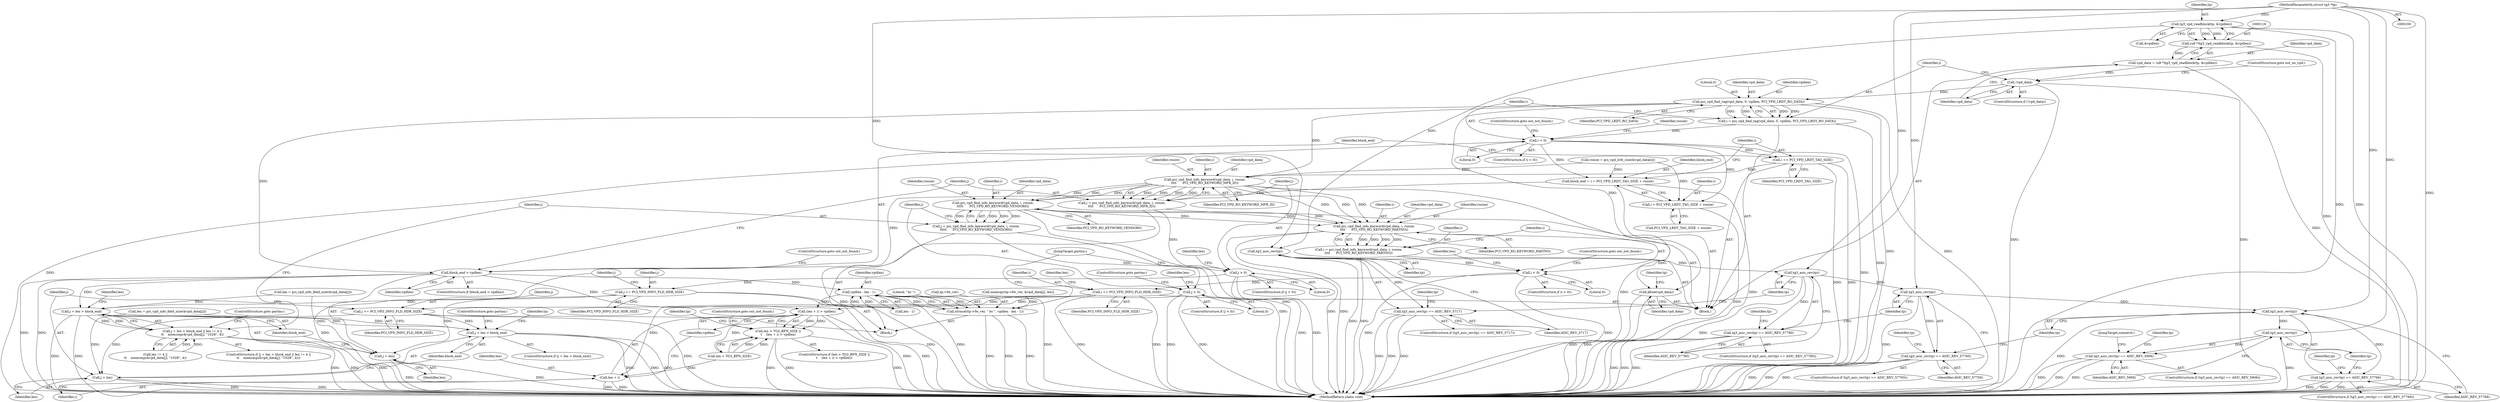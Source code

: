 digraph "0_linux_715230a44310a8cf66fbfb5a46f9a62a9b2de424@API" {
"1000117" [label="(Call,tg3_vpd_readblock(tp, &vpdlen))"];
"1000101" [label="(MethodParameterIn,struct tg3 *tp)"];
"1000115" [label="(Call,(u8 *)tg3_vpd_readblock(tp, &vpdlen))"];
"1000113" [label="(Call,vpd_data = (u8 *)tg3_vpd_readblock(tp, &vpdlen))"];
"1000122" [label="(Call,!vpd_data)"];
"1000127" [label="(Call,pci_vpd_find_tag(vpd_data, 0, vpdlen, PCI_VPD_LRDT_RO_DATA))"];
"1000125" [label="(Call,i = pci_vpd_find_tag(vpd_data, 0, vpdlen, PCI_VPD_LRDT_RO_DATA))"];
"1000133" [label="(Call,i < 0)"];
"1000144" [label="(Call,block_end = i + PCI_VPD_LRDT_TAG_SIZE + rosize)"];
"1000155" [label="(Call,block_end > vpdlen)"];
"1000183" [label="(Call,j + len > block_end)"];
"1000182" [label="(Call,j + len > block_end || len != 4 ||\n\t\t    memcmp(&vpd_data[j], \"1028\", 4))"];
"1000223" [label="(Call,j + len > block_end)"];
"1000243" [label="(Call,vpdlen - len - 1)"];
"1000238" [label="(Call,strncat(tp->fw_ver, \" bc \", vpdlen - len - 1))"];
"1000276" [label="(Call,(len + i) > vpdlen)"];
"1000272" [label="(Call,len > TG3_BPN_SIZE ||\n\t    (len + i) > vpdlen)"];
"1000146" [label="(Call,i + PCI_VPD_LRDT_TAG_SIZE + rosize)"];
"1000151" [label="(Call,i += PCI_VPD_LRDT_TAG_SIZE)"];
"1000161" [label="(Call,pci_vpd_find_info_keyword(vpd_data, i, rosize,\n\t\t\t\t      PCI_VPD_RO_KEYWORD_MFR_ID))"];
"1000159" [label="(Call,j = pci_vpd_find_info_keyword(vpd_data, i, rosize,\n\t\t\t\t      PCI_VPD_RO_KEYWORD_MFR_ID))"];
"1000167" [label="(Call,j > 0)"];
"1000178" [label="(Call,j += PCI_VPD_INFO_FLD_HDR_SIZE)"];
"1000184" [label="(Call,j + len)"];
"1000202" [label="(Call,pci_vpd_find_info_keyword(vpd_data, i, rosize,\n\t\t\t\t\t      PCI_VPD_RO_KEYWORD_VENDOR0))"];
"1000200" [label="(Call,j = pci_vpd_find_info_keyword(vpd_data, i, rosize,\n\t\t\t\t\t      PCI_VPD_RO_KEYWORD_VENDOR0))"];
"1000208" [label="(Call,j < 0)"];
"1000219" [label="(Call,j += PCI_VPD_INFO_FLD_HDR_SIZE)"];
"1000224" [label="(Call,j + len)"];
"1000251" [label="(Call,pci_vpd_find_info_keyword(vpd_data, i, rosize,\n\t\t\t\t      PCI_VPD_RO_KEYWORD_PARTNO))"];
"1000249" [label="(Call,i = pci_vpd_find_info_keyword(vpd_data, i, rosize,\n\t\t\t\t      PCI_VPD_RO_KEYWORD_PARTNO))"];
"1000257" [label="(Call,i < 0)"];
"1000268" [label="(Call,i += PCI_VPD_INFO_FLD_HDR_SIZE)"];
"1000277" [label="(Call,len + i)"];
"1000292" [label="(Call,kfree(vpd_data))"];
"1000304" [label="(Call,tg3_asic_rev(tp))"];
"1000303" [label="(Call,tg3_asic_rev(tp) == ASIC_REV_5717)"];
"1000348" [label="(Call,tg3_asic_rev(tp))"];
"1000347" [label="(Call,tg3_asic_rev(tp) == ASIC_REV_57780)"];
"1000412" [label="(Call,tg3_asic_rev(tp))"];
"1000411" [label="(Call,tg3_asic_rev(tp) == ASIC_REV_57765)"];
"1000504" [label="(Call,tg3_asic_rev(tp))"];
"1000503" [label="(Call,tg3_asic_rev(tp) == ASIC_REV_57766)"];
"1000568" [label="(Call,tg3_asic_rev(tp))"];
"1000567" [label="(Call,tg3_asic_rev(tp) == ASIC_REV_5906)"];
"1000166" [label="(ControlStructure,if (j > 0))"];
"1000219" [label="(Call,j += PCI_VPD_INFO_FLD_HDR_SIZE)"];
"1000293" [label="(Identifier,vpd_data)"];
"1000121" [label="(ControlStructure,if (!vpd_data))"];
"1000272" [label="(Call,len > TG3_BPN_SIZE ||\n\t    (len + i) > vpdlen)"];
"1000203" [label="(Identifier,vpd_data)"];
"1000248" [label="(JumpTarget,partno:)"];
"1000162" [label="(Identifier,vpd_data)"];
"1000221" [label="(Identifier,PCI_VPD_INFO_FLD_HDR_SIZE)"];
"1000242" [label="(Literal,\" bc \")"];
"1000130" [label="(Identifier,vpdlen)"];
"1000168" [label="(Identifier,j)"];
"1000127" [label="(Call,pci_vpd_find_tag(vpd_data, 0, vpdlen, PCI_VPD_LRDT_RO_DATA))"];
"1000304" [label="(Call,tg3_asic_rev(tp))"];
"1000262" [label="(Identifier,len)"];
"1000113" [label="(Call,vpd_data = (u8 *)tg3_vpd_readblock(tp, &vpdlen))"];
"1000126" [label="(Identifier,i)"];
"1000356" [label="(Identifier,tp)"];
"1000115" [label="(Call,(u8 *)tg3_vpd_readblock(tp, &vpdlen))"];
"1000135" [label="(Literal,0)"];
"1000169" [label="(Literal,0)"];
"1000170" [label="(Block,)"];
"1000277" [label="(Call,len + i)"];
"1000313" [label="(Identifier,tp)"];
"1000118" [label="(Identifier,tp)"];
"1000238" [label="(Call,strncat(tp->fw_ver, \" bc \", vpdlen - len - 1))"];
"1000209" [label="(Identifier,j)"];
"1000165" [label="(Identifier,PCI_VPD_RO_KEYWORD_MFR_ID)"];
"1000132" [label="(ControlStructure,if (i < 0))"];
"1000252" [label="(Identifier,vpd_data)"];
"1000178" [label="(Call,j += PCI_VPD_INFO_FLD_HDR_SIZE)"];
"1000167" [label="(Call,j > 0)"];
"1000164" [label="(Identifier,rosize)"];
"1000180" [label="(Identifier,PCI_VPD_INFO_FLD_HDR_SIZE)"];
"1000410" [label="(ControlStructure,if (tg3_asic_rev(tp) == ASIC_REV_57765))"];
"1000134" [label="(Identifier,i)"];
"1000260" [label="(ControlStructure,goto out_not_found;)"];
"1000414" [label="(Identifier,ASIC_REV_57765)"];
"1000226" [label="(Identifier,len)"];
"1000284" [label="(Identifier,tp)"];
"1000123" [label="(Identifier,vpd_data)"];
"1000268" [label="(Call,i += PCI_VPD_INFO_FLD_HDR_SIZE)"];
"1000187" [label="(Identifier,block_end)"];
"1000212" [label="(Call,len = pci_vpd_info_field_size(&vpd_data[j]))"];
"1000346" [label="(ControlStructure,if (tg3_asic_rev(tp) == ASIC_REV_57780))"];
"1000146" [label="(Call,i + PCI_VPD_LRDT_TAG_SIZE + rosize)"];
"1000251" [label="(Call,pci_vpd_find_info_keyword(vpd_data, i, rosize,\n\t\t\t\t      PCI_VPD_RO_KEYWORD_PARTNO))"];
"1000161" [label="(Call,pci_vpd_find_info_keyword(vpd_data, i, rosize,\n\t\t\t\t      PCI_VPD_RO_KEYWORD_MFR_ID))"];
"1000208" [label="(Call,j < 0)"];
"1000124" [label="(ControlStructure,goto out_no_vpd;)"];
"1000259" [label="(Literal,0)"];
"1000412" [label="(Call,tg3_asic_rev(tp))"];
"1000244" [label="(Identifier,vpdlen)"];
"1000220" [label="(Identifier,j)"];
"1000249" [label="(Call,i = pci_vpd_find_info_keyword(vpd_data, i, rosize,\n\t\t\t\t      PCI_VPD_RO_KEYWORD_PARTNO))"];
"1000148" [label="(Call,PCI_VPD_LRDT_TAG_SIZE + rosize)"];
"1000155" [label="(Call,block_end > vpdlen)"];
"1000504" [label="(Call,tg3_asic_rev(tp))"];
"1000171" [label="(Call,len = pci_vpd_info_field_size(&vpd_data[j]))"];
"1000172" [label="(Identifier,len)"];
"1000158" [label="(ControlStructure,goto out_not_found;)"];
"1000279" [label="(Identifier,i)"];
"1000349" [label="(Identifier,tp)"];
"1000207" [label="(ControlStructure,if (j < 0))"];
"1000348" [label="(Call,tg3_asic_rev(tp))"];
"1000182" [label="(Call,j + len > block_end || len != 4 ||\n\t\t    memcmp(&vpd_data[j], \"1028\", 4))"];
"1000183" [label="(Call,j + len > block_end)"];
"1000200" [label="(Call,j = pci_vpd_find_info_keyword(vpd_data, i, rosize,\n\t\t\t\t\t      PCI_VPD_RO_KEYWORD_VENDOR0))"];
"1000585" [label="(MethodReturn,static void)"];
"1000114" [label="(Identifier,vpd_data)"];
"1000184" [label="(Call,j + len)"];
"1000257" [label="(Call,i < 0)"];
"1000205" [label="(Identifier,rosize)"];
"1000256" [label="(ControlStructure,if (i < 0))"];
"1000245" [label="(Call,len - 1)"];
"1000136" [label="(ControlStructure,goto out_not_found;)"];
"1000224" [label="(Call,j + len)"];
"1000131" [label="(Identifier,PCI_VPD_LRDT_RO_DATA)"];
"1000292" [label="(Call,kfree(vpd_data))"];
"1000157" [label="(Identifier,vpdlen)"];
"1000186" [label="(Identifier,len)"];
"1000302" [label="(ControlStructure,if (tg3_asic_rev(tp) == ASIC_REV_5717))"];
"1000297" [label="(Identifier,tp)"];
"1000156" [label="(Identifier,block_end)"];
"1000411" [label="(Call,tg3_asic_rev(tp) == ASIC_REV_57765)"];
"1000154" [label="(ControlStructure,if (block_end > vpdlen))"];
"1000206" [label="(Identifier,PCI_VPD_RO_KEYWORD_VENDOR0)"];
"1000210" [label="(Literal,0)"];
"1000239" [label="(Call,tp->fw_ver)"];
"1000278" [label="(Identifier,len)"];
"1000137" [label="(Call,rosize = pci_vpd_lrdt_size(&vpd_data[i]))"];
"1000181" [label="(ControlStructure,if (j + len > block_end || len != 4 ||\n\t\t    memcmp(&vpd_data[j], \"1028\", 4)))"];
"1000190" [label="(Identifier,len)"];
"1000305" [label="(Identifier,tp)"];
"1000258" [label="(Identifier,i)"];
"1000574" [label="(Identifier,tp)"];
"1000153" [label="(Identifier,PCI_VPD_LRDT_TAG_SIZE)"];
"1000151" [label="(Call,i += PCI_VPD_LRDT_TAG_SIZE)"];
"1000276" [label="(Call,(len + i) > vpdlen)"];
"1000228" [label="(ControlStructure,goto partno;)"];
"1000179" [label="(Identifier,j)"];
"1000506" [label="(Identifier,ASIC_REV_57766)"];
"1000270" [label="(Identifier,PCI_VPD_INFO_FLD_HDR_SIZE)"];
"1000271" [label="(ControlStructure,if (len > TG3_BPN_SIZE ||\n\t    (len + i) > vpdlen))"];
"1000227" [label="(Identifier,block_end)"];
"1000160" [label="(Identifier,j)"];
"1000201" [label="(Identifier,j)"];
"1000101" [label="(MethodParameterIn,struct tg3 *tp)"];
"1000243" [label="(Call,vpdlen - len - 1)"];
"1000119" [label="(Call,&vpdlen)"];
"1000199" [label="(ControlStructure,goto partno;)"];
"1000273" [label="(Call,len > TG3_BPN_SIZE)"];
"1000566" [label="(ControlStructure,if (tg3_asic_rev(tp) == ASIC_REV_5906))"];
"1000503" [label="(Call,tg3_asic_rev(tp) == ASIC_REV_57766)"];
"1000204" [label="(Identifier,i)"];
"1000231" [label="(Identifier,tp)"];
"1000502" [label="(ControlStructure,if (tg3_asic_rev(tp) == ASIC_REV_57766))"];
"1000223" [label="(Call,j + len > block_end)"];
"1000225" [label="(Identifier,j)"];
"1000185" [label="(Identifier,j)"];
"1000147" [label="(Identifier,i)"];
"1000129" [label="(Literal,0)"];
"1000145" [label="(Identifier,block_end)"];
"1000188" [label="(Call,len != 4 ||\n\t\t    memcmp(&vpd_data[j], \"1028\", 4))"];
"1000222" [label="(ControlStructure,if (j + len > block_end))"];
"1000568" [label="(Call,tg3_asic_rev(tp))"];
"1000117" [label="(Call,tg3_vpd_readblock(tp, &vpdlen))"];
"1000420" [label="(Identifier,tp)"];
"1000280" [label="(Identifier,vpdlen)"];
"1000505" [label="(Identifier,tp)"];
"1000306" [label="(Identifier,ASIC_REV_5717)"];
"1000211" [label="(ControlStructure,goto partno;)"];
"1000125" [label="(Call,i = pci_vpd_find_tag(vpd_data, 0, vpdlen, PCI_VPD_LRDT_RO_DATA))"];
"1000347" [label="(Call,tg3_asic_rev(tp) == ASIC_REV_57780)"];
"1000413" [label="(Identifier,tp)"];
"1000122" [label="(Call,!vpd_data)"];
"1000144" [label="(Call,block_end = i + PCI_VPD_LRDT_TAG_SIZE + rosize)"];
"1000202" [label="(Call,pci_vpd_find_info_keyword(vpd_data, i, rosize,\n\t\t\t\t\t      PCI_VPD_RO_KEYWORD_VENDOR0))"];
"1000163" [label="(Identifier,i)"];
"1000229" [label="(Call,memcpy(tp->fw_ver, &vpd_data[j], len))"];
"1000213" [label="(Identifier,len)"];
"1000579" [label="(JumpTarget,nomatch:)"];
"1000254" [label="(Identifier,rosize)"];
"1000128" [label="(Identifier,vpd_data)"];
"1000253" [label="(Identifier,i)"];
"1000303" [label="(Call,tg3_asic_rev(tp) == ASIC_REV_5717)"];
"1000567" [label="(Call,tg3_asic_rev(tp) == ASIC_REV_5906)"];
"1000255" [label="(Identifier,PCI_VPD_RO_KEYWORD_PARTNO)"];
"1000159" [label="(Call,j = pci_vpd_find_info_keyword(vpd_data, i, rosize,\n\t\t\t\t      PCI_VPD_RO_KEYWORD_MFR_ID))"];
"1000269" [label="(Identifier,i)"];
"1000350" [label="(Identifier,ASIC_REV_57780)"];
"1000274" [label="(Identifier,len)"];
"1000570" [label="(Identifier,ASIC_REV_5906)"];
"1000133" [label="(Call,i < 0)"];
"1000250" [label="(Identifier,i)"];
"1000281" [label="(ControlStructure,goto out_not_found;)"];
"1000512" [label="(Identifier,tp)"];
"1000152" [label="(Identifier,i)"];
"1000102" [label="(Block,)"];
"1000569" [label="(Identifier,tp)"];
"1000138" [label="(Identifier,rosize)"];
"1000117" -> "1000115"  [label="AST: "];
"1000117" -> "1000119"  [label="CFG: "];
"1000118" -> "1000117"  [label="AST: "];
"1000119" -> "1000117"  [label="AST: "];
"1000115" -> "1000117"  [label="CFG: "];
"1000117" -> "1000585"  [label="DDG: "];
"1000117" -> "1000585"  [label="DDG: "];
"1000117" -> "1000115"  [label="DDG: "];
"1000117" -> "1000115"  [label="DDG: "];
"1000101" -> "1000117"  [label="DDG: "];
"1000117" -> "1000304"  [label="DDG: "];
"1000101" -> "1000100"  [label="AST: "];
"1000101" -> "1000585"  [label="DDG: "];
"1000101" -> "1000304"  [label="DDG: "];
"1000101" -> "1000348"  [label="DDG: "];
"1000101" -> "1000412"  [label="DDG: "];
"1000101" -> "1000504"  [label="DDG: "];
"1000101" -> "1000568"  [label="DDG: "];
"1000115" -> "1000113"  [label="AST: "];
"1000116" -> "1000115"  [label="AST: "];
"1000113" -> "1000115"  [label="CFG: "];
"1000115" -> "1000585"  [label="DDG: "];
"1000115" -> "1000113"  [label="DDG: "];
"1000113" -> "1000102"  [label="AST: "];
"1000114" -> "1000113"  [label="AST: "];
"1000123" -> "1000113"  [label="CFG: "];
"1000113" -> "1000585"  [label="DDG: "];
"1000113" -> "1000122"  [label="DDG: "];
"1000122" -> "1000121"  [label="AST: "];
"1000122" -> "1000123"  [label="CFG: "];
"1000123" -> "1000122"  [label="AST: "];
"1000124" -> "1000122"  [label="CFG: "];
"1000126" -> "1000122"  [label="CFG: "];
"1000122" -> "1000585"  [label="DDG: "];
"1000122" -> "1000585"  [label="DDG: "];
"1000122" -> "1000127"  [label="DDG: "];
"1000127" -> "1000125"  [label="AST: "];
"1000127" -> "1000131"  [label="CFG: "];
"1000128" -> "1000127"  [label="AST: "];
"1000129" -> "1000127"  [label="AST: "];
"1000130" -> "1000127"  [label="AST: "];
"1000131" -> "1000127"  [label="AST: "];
"1000125" -> "1000127"  [label="CFG: "];
"1000127" -> "1000585"  [label="DDG: "];
"1000127" -> "1000585"  [label="DDG: "];
"1000127" -> "1000125"  [label="DDG: "];
"1000127" -> "1000125"  [label="DDG: "];
"1000127" -> "1000125"  [label="DDG: "];
"1000127" -> "1000125"  [label="DDG: "];
"1000127" -> "1000155"  [label="DDG: "];
"1000127" -> "1000161"  [label="DDG: "];
"1000127" -> "1000292"  [label="DDG: "];
"1000125" -> "1000102"  [label="AST: "];
"1000126" -> "1000125"  [label="AST: "];
"1000134" -> "1000125"  [label="CFG: "];
"1000125" -> "1000585"  [label="DDG: "];
"1000125" -> "1000133"  [label="DDG: "];
"1000133" -> "1000132"  [label="AST: "];
"1000133" -> "1000135"  [label="CFG: "];
"1000134" -> "1000133"  [label="AST: "];
"1000135" -> "1000133"  [label="AST: "];
"1000136" -> "1000133"  [label="CFG: "];
"1000138" -> "1000133"  [label="CFG: "];
"1000133" -> "1000585"  [label="DDG: "];
"1000133" -> "1000585"  [label="DDG: "];
"1000133" -> "1000144"  [label="DDG: "];
"1000133" -> "1000146"  [label="DDG: "];
"1000133" -> "1000151"  [label="DDG: "];
"1000144" -> "1000102"  [label="AST: "];
"1000144" -> "1000146"  [label="CFG: "];
"1000145" -> "1000144"  [label="AST: "];
"1000146" -> "1000144"  [label="AST: "];
"1000152" -> "1000144"  [label="CFG: "];
"1000144" -> "1000585"  [label="DDG: "];
"1000137" -> "1000144"  [label="DDG: "];
"1000144" -> "1000155"  [label="DDG: "];
"1000155" -> "1000154"  [label="AST: "];
"1000155" -> "1000157"  [label="CFG: "];
"1000156" -> "1000155"  [label="AST: "];
"1000157" -> "1000155"  [label="AST: "];
"1000158" -> "1000155"  [label="CFG: "];
"1000160" -> "1000155"  [label="CFG: "];
"1000155" -> "1000585"  [label="DDG: "];
"1000155" -> "1000585"  [label="DDG: "];
"1000155" -> "1000585"  [label="DDG: "];
"1000155" -> "1000183"  [label="DDG: "];
"1000155" -> "1000243"  [label="DDG: "];
"1000155" -> "1000276"  [label="DDG: "];
"1000183" -> "1000182"  [label="AST: "];
"1000183" -> "1000187"  [label="CFG: "];
"1000184" -> "1000183"  [label="AST: "];
"1000187" -> "1000183"  [label="AST: "];
"1000190" -> "1000183"  [label="CFG: "];
"1000182" -> "1000183"  [label="CFG: "];
"1000183" -> "1000585"  [label="DDG: "];
"1000183" -> "1000585"  [label="DDG: "];
"1000183" -> "1000182"  [label="DDG: "];
"1000183" -> "1000182"  [label="DDG: "];
"1000178" -> "1000183"  [label="DDG: "];
"1000171" -> "1000183"  [label="DDG: "];
"1000183" -> "1000223"  [label="DDG: "];
"1000182" -> "1000181"  [label="AST: "];
"1000182" -> "1000188"  [label="CFG: "];
"1000188" -> "1000182"  [label="AST: "];
"1000199" -> "1000182"  [label="CFG: "];
"1000201" -> "1000182"  [label="CFG: "];
"1000182" -> "1000585"  [label="DDG: "];
"1000182" -> "1000585"  [label="DDG: "];
"1000182" -> "1000585"  [label="DDG: "];
"1000188" -> "1000182"  [label="DDG: "];
"1000188" -> "1000182"  [label="DDG: "];
"1000223" -> "1000222"  [label="AST: "];
"1000223" -> "1000227"  [label="CFG: "];
"1000224" -> "1000223"  [label="AST: "];
"1000227" -> "1000223"  [label="AST: "];
"1000228" -> "1000223"  [label="CFG: "];
"1000231" -> "1000223"  [label="CFG: "];
"1000223" -> "1000585"  [label="DDG: "];
"1000223" -> "1000585"  [label="DDG: "];
"1000223" -> "1000585"  [label="DDG: "];
"1000219" -> "1000223"  [label="DDG: "];
"1000212" -> "1000223"  [label="DDG: "];
"1000243" -> "1000238"  [label="AST: "];
"1000243" -> "1000245"  [label="CFG: "];
"1000244" -> "1000243"  [label="AST: "];
"1000245" -> "1000243"  [label="AST: "];
"1000238" -> "1000243"  [label="CFG: "];
"1000243" -> "1000585"  [label="DDG: "];
"1000243" -> "1000585"  [label="DDG: "];
"1000243" -> "1000238"  [label="DDG: "];
"1000243" -> "1000238"  [label="DDG: "];
"1000245" -> "1000243"  [label="DDG: "];
"1000245" -> "1000243"  [label="DDG: "];
"1000243" -> "1000276"  [label="DDG: "];
"1000238" -> "1000170"  [label="AST: "];
"1000239" -> "1000238"  [label="AST: "];
"1000242" -> "1000238"  [label="AST: "];
"1000248" -> "1000238"  [label="CFG: "];
"1000238" -> "1000585"  [label="DDG: "];
"1000238" -> "1000585"  [label="DDG: "];
"1000238" -> "1000585"  [label="DDG: "];
"1000229" -> "1000238"  [label="DDG: "];
"1000276" -> "1000272"  [label="AST: "];
"1000276" -> "1000280"  [label="CFG: "];
"1000277" -> "1000276"  [label="AST: "];
"1000280" -> "1000276"  [label="AST: "];
"1000272" -> "1000276"  [label="CFG: "];
"1000276" -> "1000585"  [label="DDG: "];
"1000276" -> "1000585"  [label="DDG: "];
"1000276" -> "1000272"  [label="DDG: "];
"1000276" -> "1000272"  [label="DDG: "];
"1000273" -> "1000276"  [label="DDG: "];
"1000268" -> "1000276"  [label="DDG: "];
"1000272" -> "1000271"  [label="AST: "];
"1000272" -> "1000273"  [label="CFG: "];
"1000273" -> "1000272"  [label="AST: "];
"1000281" -> "1000272"  [label="CFG: "];
"1000284" -> "1000272"  [label="CFG: "];
"1000272" -> "1000585"  [label="DDG: "];
"1000272" -> "1000585"  [label="DDG: "];
"1000272" -> "1000585"  [label="DDG: "];
"1000273" -> "1000272"  [label="DDG: "];
"1000273" -> "1000272"  [label="DDG: "];
"1000146" -> "1000148"  [label="CFG: "];
"1000147" -> "1000146"  [label="AST: "];
"1000148" -> "1000146"  [label="AST: "];
"1000146" -> "1000585"  [label="DDG: "];
"1000137" -> "1000146"  [label="DDG: "];
"1000151" -> "1000102"  [label="AST: "];
"1000151" -> "1000153"  [label="CFG: "];
"1000152" -> "1000151"  [label="AST: "];
"1000153" -> "1000151"  [label="AST: "];
"1000156" -> "1000151"  [label="CFG: "];
"1000151" -> "1000585"  [label="DDG: "];
"1000151" -> "1000585"  [label="DDG: "];
"1000151" -> "1000161"  [label="DDG: "];
"1000161" -> "1000159"  [label="AST: "];
"1000161" -> "1000165"  [label="CFG: "];
"1000162" -> "1000161"  [label="AST: "];
"1000163" -> "1000161"  [label="AST: "];
"1000164" -> "1000161"  [label="AST: "];
"1000165" -> "1000161"  [label="AST: "];
"1000159" -> "1000161"  [label="CFG: "];
"1000161" -> "1000585"  [label="DDG: "];
"1000161" -> "1000159"  [label="DDG: "];
"1000161" -> "1000159"  [label="DDG: "];
"1000161" -> "1000159"  [label="DDG: "];
"1000161" -> "1000159"  [label="DDG: "];
"1000137" -> "1000161"  [label="DDG: "];
"1000161" -> "1000202"  [label="DDG: "];
"1000161" -> "1000202"  [label="DDG: "];
"1000161" -> "1000202"  [label="DDG: "];
"1000161" -> "1000251"  [label="DDG: "];
"1000161" -> "1000251"  [label="DDG: "];
"1000161" -> "1000251"  [label="DDG: "];
"1000159" -> "1000102"  [label="AST: "];
"1000160" -> "1000159"  [label="AST: "];
"1000168" -> "1000159"  [label="CFG: "];
"1000159" -> "1000585"  [label="DDG: "];
"1000159" -> "1000167"  [label="DDG: "];
"1000167" -> "1000166"  [label="AST: "];
"1000167" -> "1000169"  [label="CFG: "];
"1000168" -> "1000167"  [label="AST: "];
"1000169" -> "1000167"  [label="AST: "];
"1000172" -> "1000167"  [label="CFG: "];
"1000248" -> "1000167"  [label="CFG: "];
"1000167" -> "1000585"  [label="DDG: "];
"1000167" -> "1000585"  [label="DDG: "];
"1000167" -> "1000178"  [label="DDG: "];
"1000178" -> "1000170"  [label="AST: "];
"1000178" -> "1000180"  [label="CFG: "];
"1000179" -> "1000178"  [label="AST: "];
"1000180" -> "1000178"  [label="AST: "];
"1000185" -> "1000178"  [label="CFG: "];
"1000178" -> "1000585"  [label="DDG: "];
"1000178" -> "1000184"  [label="DDG: "];
"1000184" -> "1000186"  [label="CFG: "];
"1000185" -> "1000184"  [label="AST: "];
"1000186" -> "1000184"  [label="AST: "];
"1000187" -> "1000184"  [label="CFG: "];
"1000184" -> "1000585"  [label="DDG: "];
"1000184" -> "1000585"  [label="DDG: "];
"1000171" -> "1000184"  [label="DDG: "];
"1000202" -> "1000200"  [label="AST: "];
"1000202" -> "1000206"  [label="CFG: "];
"1000203" -> "1000202"  [label="AST: "];
"1000204" -> "1000202"  [label="AST: "];
"1000205" -> "1000202"  [label="AST: "];
"1000206" -> "1000202"  [label="AST: "];
"1000200" -> "1000202"  [label="CFG: "];
"1000202" -> "1000585"  [label="DDG: "];
"1000202" -> "1000200"  [label="DDG: "];
"1000202" -> "1000200"  [label="DDG: "];
"1000202" -> "1000200"  [label="DDG: "];
"1000202" -> "1000200"  [label="DDG: "];
"1000202" -> "1000251"  [label="DDG: "];
"1000202" -> "1000251"  [label="DDG: "];
"1000202" -> "1000251"  [label="DDG: "];
"1000200" -> "1000170"  [label="AST: "];
"1000201" -> "1000200"  [label="AST: "];
"1000209" -> "1000200"  [label="CFG: "];
"1000200" -> "1000585"  [label="DDG: "];
"1000200" -> "1000208"  [label="DDG: "];
"1000208" -> "1000207"  [label="AST: "];
"1000208" -> "1000210"  [label="CFG: "];
"1000209" -> "1000208"  [label="AST: "];
"1000210" -> "1000208"  [label="AST: "];
"1000211" -> "1000208"  [label="CFG: "];
"1000213" -> "1000208"  [label="CFG: "];
"1000208" -> "1000585"  [label="DDG: "];
"1000208" -> "1000585"  [label="DDG: "];
"1000208" -> "1000219"  [label="DDG: "];
"1000219" -> "1000170"  [label="AST: "];
"1000219" -> "1000221"  [label="CFG: "];
"1000220" -> "1000219"  [label="AST: "];
"1000221" -> "1000219"  [label="AST: "];
"1000225" -> "1000219"  [label="CFG: "];
"1000219" -> "1000585"  [label="DDG: "];
"1000219" -> "1000224"  [label="DDG: "];
"1000224" -> "1000226"  [label="CFG: "];
"1000225" -> "1000224"  [label="AST: "];
"1000226" -> "1000224"  [label="AST: "];
"1000227" -> "1000224"  [label="CFG: "];
"1000224" -> "1000585"  [label="DDG: "];
"1000224" -> "1000585"  [label="DDG: "];
"1000212" -> "1000224"  [label="DDG: "];
"1000251" -> "1000249"  [label="AST: "];
"1000251" -> "1000255"  [label="CFG: "];
"1000252" -> "1000251"  [label="AST: "];
"1000253" -> "1000251"  [label="AST: "];
"1000254" -> "1000251"  [label="AST: "];
"1000255" -> "1000251"  [label="AST: "];
"1000249" -> "1000251"  [label="CFG: "];
"1000251" -> "1000585"  [label="DDG: "];
"1000251" -> "1000585"  [label="DDG: "];
"1000251" -> "1000249"  [label="DDG: "];
"1000251" -> "1000249"  [label="DDG: "];
"1000251" -> "1000249"  [label="DDG: "];
"1000251" -> "1000249"  [label="DDG: "];
"1000251" -> "1000292"  [label="DDG: "];
"1000249" -> "1000102"  [label="AST: "];
"1000250" -> "1000249"  [label="AST: "];
"1000258" -> "1000249"  [label="CFG: "];
"1000249" -> "1000585"  [label="DDG: "];
"1000249" -> "1000257"  [label="DDG: "];
"1000257" -> "1000256"  [label="AST: "];
"1000257" -> "1000259"  [label="CFG: "];
"1000258" -> "1000257"  [label="AST: "];
"1000259" -> "1000257"  [label="AST: "];
"1000260" -> "1000257"  [label="CFG: "];
"1000262" -> "1000257"  [label="CFG: "];
"1000257" -> "1000585"  [label="DDG: "];
"1000257" -> "1000585"  [label="DDG: "];
"1000257" -> "1000268"  [label="DDG: "];
"1000268" -> "1000102"  [label="AST: "];
"1000268" -> "1000270"  [label="CFG: "];
"1000269" -> "1000268"  [label="AST: "];
"1000270" -> "1000268"  [label="AST: "];
"1000274" -> "1000268"  [label="CFG: "];
"1000268" -> "1000585"  [label="DDG: "];
"1000268" -> "1000585"  [label="DDG: "];
"1000268" -> "1000277"  [label="DDG: "];
"1000277" -> "1000279"  [label="CFG: "];
"1000278" -> "1000277"  [label="AST: "];
"1000279" -> "1000277"  [label="AST: "];
"1000280" -> "1000277"  [label="CFG: "];
"1000277" -> "1000585"  [label="DDG: "];
"1000277" -> "1000585"  [label="DDG: "];
"1000273" -> "1000277"  [label="DDG: "];
"1000292" -> "1000102"  [label="AST: "];
"1000292" -> "1000293"  [label="CFG: "];
"1000293" -> "1000292"  [label="AST: "];
"1000297" -> "1000292"  [label="CFG: "];
"1000292" -> "1000585"  [label="DDG: "];
"1000292" -> "1000585"  [label="DDG: "];
"1000304" -> "1000303"  [label="AST: "];
"1000304" -> "1000305"  [label="CFG: "];
"1000305" -> "1000304"  [label="AST: "];
"1000306" -> "1000304"  [label="CFG: "];
"1000304" -> "1000585"  [label="DDG: "];
"1000304" -> "1000303"  [label="DDG: "];
"1000304" -> "1000348"  [label="DDG: "];
"1000303" -> "1000302"  [label="AST: "];
"1000303" -> "1000306"  [label="CFG: "];
"1000306" -> "1000303"  [label="AST: "];
"1000313" -> "1000303"  [label="CFG: "];
"1000349" -> "1000303"  [label="CFG: "];
"1000303" -> "1000585"  [label="DDG: "];
"1000303" -> "1000585"  [label="DDG: "];
"1000303" -> "1000585"  [label="DDG: "];
"1000348" -> "1000347"  [label="AST: "];
"1000348" -> "1000349"  [label="CFG: "];
"1000349" -> "1000348"  [label="AST: "];
"1000350" -> "1000348"  [label="CFG: "];
"1000348" -> "1000585"  [label="DDG: "];
"1000348" -> "1000347"  [label="DDG: "];
"1000348" -> "1000412"  [label="DDG: "];
"1000347" -> "1000346"  [label="AST: "];
"1000347" -> "1000350"  [label="CFG: "];
"1000350" -> "1000347"  [label="AST: "];
"1000356" -> "1000347"  [label="CFG: "];
"1000413" -> "1000347"  [label="CFG: "];
"1000347" -> "1000585"  [label="DDG: "];
"1000347" -> "1000585"  [label="DDG: "];
"1000347" -> "1000585"  [label="DDG: "];
"1000412" -> "1000411"  [label="AST: "];
"1000412" -> "1000413"  [label="CFG: "];
"1000413" -> "1000412"  [label="AST: "];
"1000414" -> "1000412"  [label="CFG: "];
"1000412" -> "1000585"  [label="DDG: "];
"1000412" -> "1000411"  [label="DDG: "];
"1000412" -> "1000504"  [label="DDG: "];
"1000411" -> "1000410"  [label="AST: "];
"1000411" -> "1000414"  [label="CFG: "];
"1000414" -> "1000411"  [label="AST: "];
"1000420" -> "1000411"  [label="CFG: "];
"1000505" -> "1000411"  [label="CFG: "];
"1000411" -> "1000585"  [label="DDG: "];
"1000411" -> "1000585"  [label="DDG: "];
"1000411" -> "1000585"  [label="DDG: "];
"1000504" -> "1000503"  [label="AST: "];
"1000504" -> "1000505"  [label="CFG: "];
"1000505" -> "1000504"  [label="AST: "];
"1000506" -> "1000504"  [label="CFG: "];
"1000504" -> "1000585"  [label="DDG: "];
"1000504" -> "1000503"  [label="DDG: "];
"1000504" -> "1000568"  [label="DDG: "];
"1000503" -> "1000502"  [label="AST: "];
"1000503" -> "1000506"  [label="CFG: "];
"1000506" -> "1000503"  [label="AST: "];
"1000512" -> "1000503"  [label="CFG: "];
"1000569" -> "1000503"  [label="CFG: "];
"1000503" -> "1000585"  [label="DDG: "];
"1000503" -> "1000585"  [label="DDG: "];
"1000503" -> "1000585"  [label="DDG: "];
"1000568" -> "1000567"  [label="AST: "];
"1000568" -> "1000569"  [label="CFG: "];
"1000569" -> "1000568"  [label="AST: "];
"1000570" -> "1000568"  [label="CFG: "];
"1000568" -> "1000585"  [label="DDG: "];
"1000568" -> "1000567"  [label="DDG: "];
"1000567" -> "1000566"  [label="AST: "];
"1000567" -> "1000570"  [label="CFG: "];
"1000570" -> "1000567"  [label="AST: "];
"1000574" -> "1000567"  [label="CFG: "];
"1000579" -> "1000567"  [label="CFG: "];
"1000567" -> "1000585"  [label="DDG: "];
"1000567" -> "1000585"  [label="DDG: "];
"1000567" -> "1000585"  [label="DDG: "];
}
